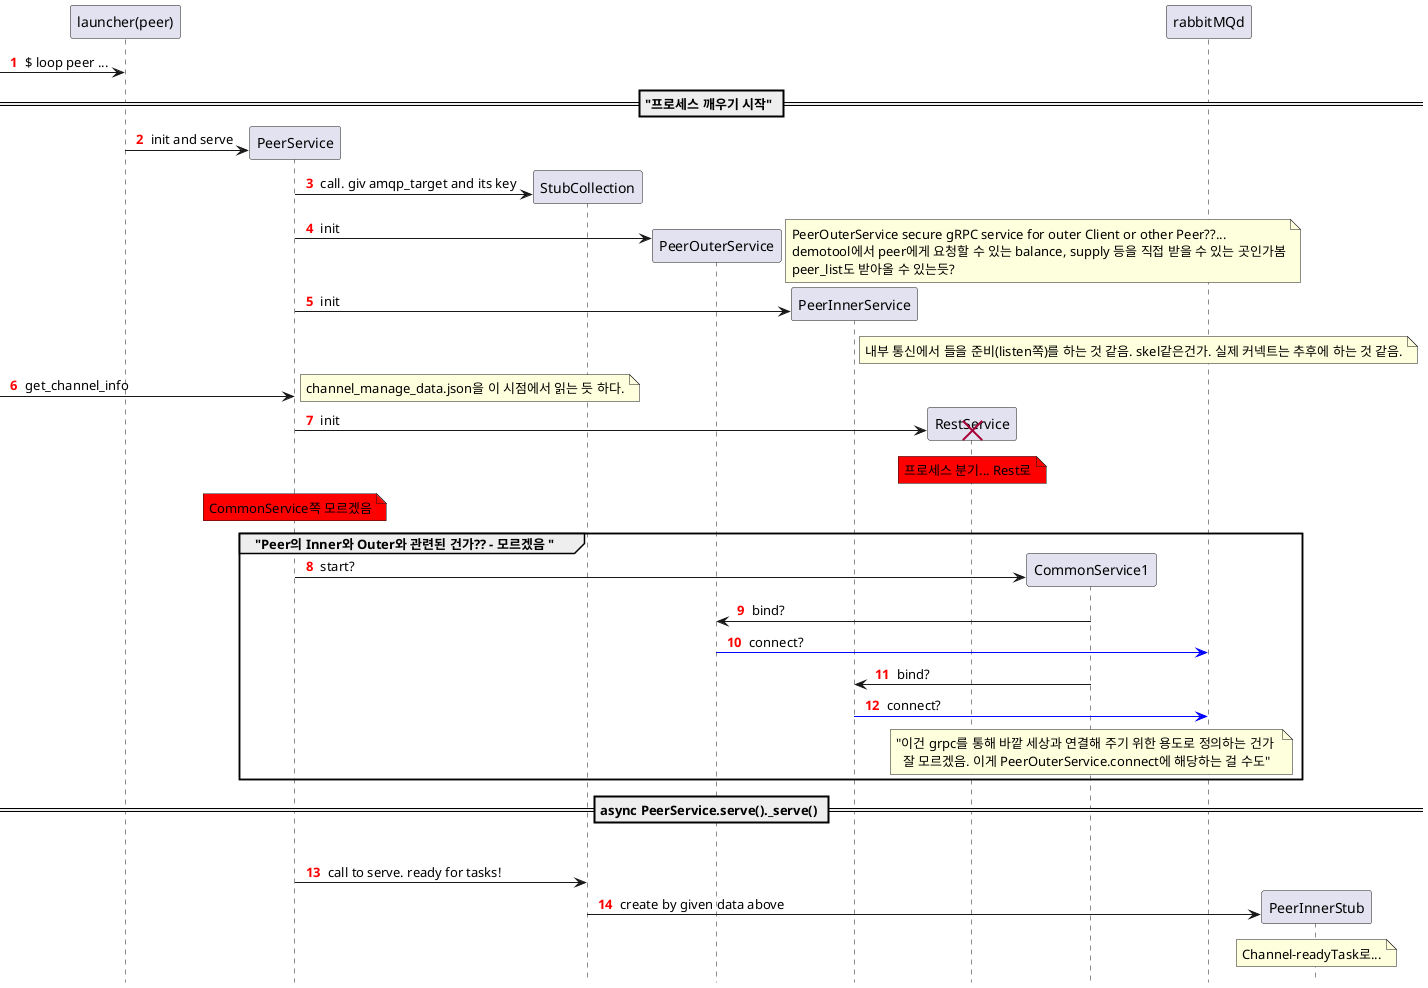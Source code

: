 @startuml
hide footbox
autonumber "<font color=red><b> 0 "


create "launcher(peer)"
-> "launcher(peer)": $ loop peer ...
== "프로세스 깨우기 시작" == 
create PeerService

"launcher(peer)" -> PeerService: init and serve
create StubCollection
PeerService -> StubCollection: call. giv amqp_target and its key

create PeerOuterService
PeerService -> PeerOuterService: init
note right
    PeerOuterService secure gRPC service for outer Client or other Peer??...
    demotool에서 peer에게 요청할 수 있는 balance, supply 등을 직접 받을 수 있는 곳인가봄
    peer_list도 받아올 수 있는듯?
end note
create PeerInnerService
PeerService -> PeerInnerService: init
note right PeerInnerService: 내부 통신에서 들을 준비(listen쪽)를 하는 것 같음. skel같은건가. 실제 커넥트는 추후에 하는 것 같음.
-> PeerService: get_channel_info
note left
    channel_manage_data.json을 이 시점에서 읽는 듯 하다.
end note

' Rest 실행
create RestService
PeerService -> RestService: init
note over RestService #red: 프로세스 분기... Rest로
destroy RestService

note over PeerService #red: CommonService쪽 모르겠음
group "Peer의 Inner와 Outer와 관련된 건가?? - 모르겠음 "
    create CommonService1
    PeerService -> CommonService1: start?
    CommonService1 -> PeerOuterService: bind?
    PeerOuterService -[#blue]> rabbitMQd: connect?
    CommonService1 -> PeerInnerService: bind?
    PeerInnerService -[#blue]> rabbitMQd: connect?
    note over CommonService1: "이건 grpc를 통해 바깥 세상과 연결해 주기 위한 용도로 정의하는 건가 \n  잘 모르겠음. 이게 PeerOuterService.connect에 해당하는 걸 수도"
end

== async PeerService.serve()._serve() ==
group PeerService.ready_tasks
    PeerService -> StubCollection: call to serve. ready for tasks!
    create PeerInnerStub
    StubCollection -> PeerInnerStub : create by given data above
    note over PeerInnerStub: Channel-readyTask로...

@enduml
